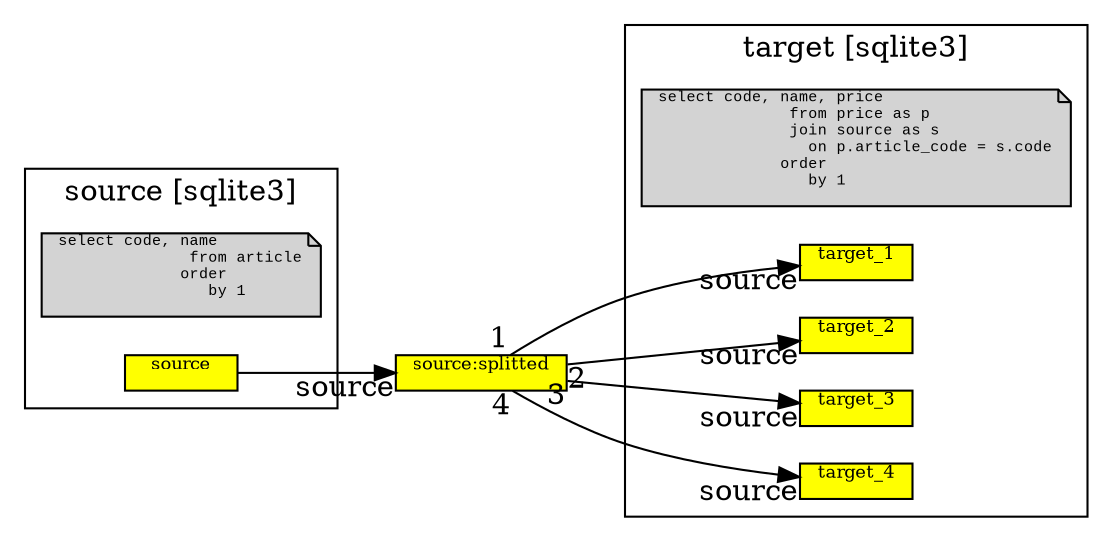 digraph plan {
    graph [rankdir=LR, splines=true]
    node  [shape=box, style=filled, labelloc=t]
    subgraph cluster_1 {
        label = "source [sqlite3]"
        "select code, name\l              from article\l             order\l                by 1\l" [fontsize=7.0, fontname="Courier new", shape=note]
        "e214a1681476d64d615c75aa9c5f7181" [label="source", fillcolor=yellow, height=0.2, fontsize=8.5]
    }
    subgraph cluster_2 {
        label = "target [sqlite3]"
        "select code, name, price\l              from price as p\l              join source as s\l                on p.article_code = s.code\l             order\l                by 1\l" [fontsize=7.0, fontname="Courier new", shape=note]
        "8a60165abbe0407182f0974f153120a4" [label="target_1", fillcolor=yellow, height=0.2, fontsize=8.5]
        "d1d252f638b01b32c3d82451e368caae" [label="target_2", fillcolor=yellow, height=0.2, fontsize=8.5]
        "984f8ef934a7798a7e05c5095aaf34dc" [label="target_3", fillcolor=yellow, height=0.2, fontsize=8.5]
        "2e6b70fa0e493624d6f6401031af4d3c" [label="target_4", fillcolor=yellow, height=0.2, fontsize=8.5]
    }
        "4af3ac1f657f69b5f151cc1a8d45e824" [label="source:splitted", fillcolor=yellow, height=0.2, fontsize=8.5]
  "e214a1681476d64d615c75aa9c5f7181" -> "4af3ac1f657f69b5f151cc1a8d45e824" [taillabel="", headlabel="source"]
  "4af3ac1f657f69b5f151cc1a8d45e824" -> "8a60165abbe0407182f0974f153120a4" [taillabel="1", headlabel="source"]
  "4af3ac1f657f69b5f151cc1a8d45e824" -> "d1d252f638b01b32c3d82451e368caae" [taillabel="2", headlabel="source"]
  "4af3ac1f657f69b5f151cc1a8d45e824" -> "984f8ef934a7798a7e05c5095aaf34dc" [taillabel="3", headlabel="source"]
  "4af3ac1f657f69b5f151cc1a8d45e824" -> "2e6b70fa0e493624d6f6401031af4d3c" [taillabel="4", headlabel="source"]

}